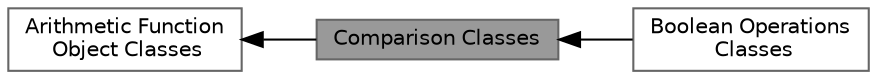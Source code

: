 digraph "Comparison Classes"
{
 // LATEX_PDF_SIZE
  bgcolor="transparent";
  edge [fontname=Helvetica,fontsize=10,labelfontname=Helvetica,labelfontsize=10];
  node [fontname=Helvetica,fontsize=10,shape=box,height=0.2,width=0.4];
  rankdir=LR;
  Node2 [id="Node000002",label="Arithmetic Function\l Object Classes",height=0.2,width=0.4,color="grey40", fillcolor="white", style="filled",URL="$group__arithmetic__functors.html",tooltip=" "];
  Node1 [id="Node000001",label="Comparison Classes",height=0.2,width=0.4,color="gray40", fillcolor="grey60", style="filled", fontcolor="black",tooltip=" "];
  Node3 [id="Node000003",label="Boolean Operations\l Classes",height=0.2,width=0.4,color="grey40", fillcolor="white", style="filled",URL="$group__logical__functors.html",tooltip=" "];
  Node2->Node1 [shape=plaintext, dir="back", style="solid"];
  Node1->Node3 [shape=plaintext, dir="back", style="solid"];
}
